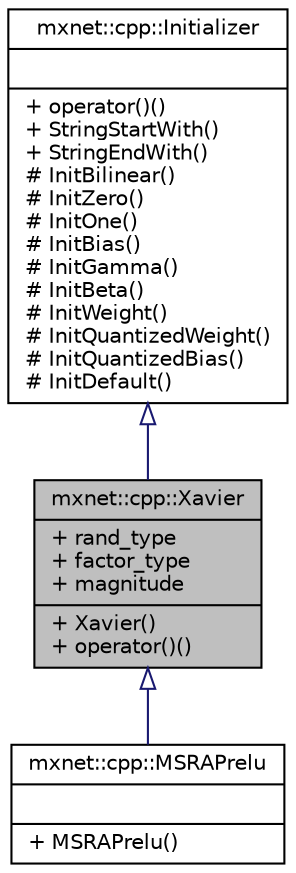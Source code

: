 digraph "mxnet::cpp::Xavier"
{
 // LATEX_PDF_SIZE
  edge [fontname="Helvetica",fontsize="10",labelfontname="Helvetica",labelfontsize="10"];
  node [fontname="Helvetica",fontsize="10",shape=record];
  Node1 [label="{mxnet::cpp::Xavier\n|+ rand_type\l+ factor_type\l+ magnitude\l|+ Xavier()\l+ operator()()\l}",height=0.2,width=0.4,color="black", fillcolor="grey75", style="filled", fontcolor="black",tooltip=" "];
  Node2 -> Node1 [dir="back",color="midnightblue",fontsize="10",style="solid",arrowtail="onormal",fontname="Helvetica"];
  Node2 [label="{mxnet::cpp::Initializer\n||+ operator()()\l+ StringStartWith()\l+ StringEndWith()\l# InitBilinear()\l# InitZero()\l# InitOne()\l# InitBias()\l# InitGamma()\l# InitBeta()\l# InitWeight()\l# InitQuantizedWeight()\l# InitQuantizedBias()\l# InitDefault()\l}",height=0.2,width=0.4,color="black", fillcolor="white", style="filled",URL="$classmxnet_1_1cpp_1_1Initializer.html",tooltip=" "];
  Node1 -> Node3 [dir="back",color="midnightblue",fontsize="10",style="solid",arrowtail="onormal",fontname="Helvetica"];
  Node3 [label="{mxnet::cpp::MSRAPrelu\n||+ MSRAPrelu()\l}",height=0.2,width=0.4,color="black", fillcolor="white", style="filled",URL="$classmxnet_1_1cpp_1_1MSRAPrelu.html",tooltip=" "];
}
